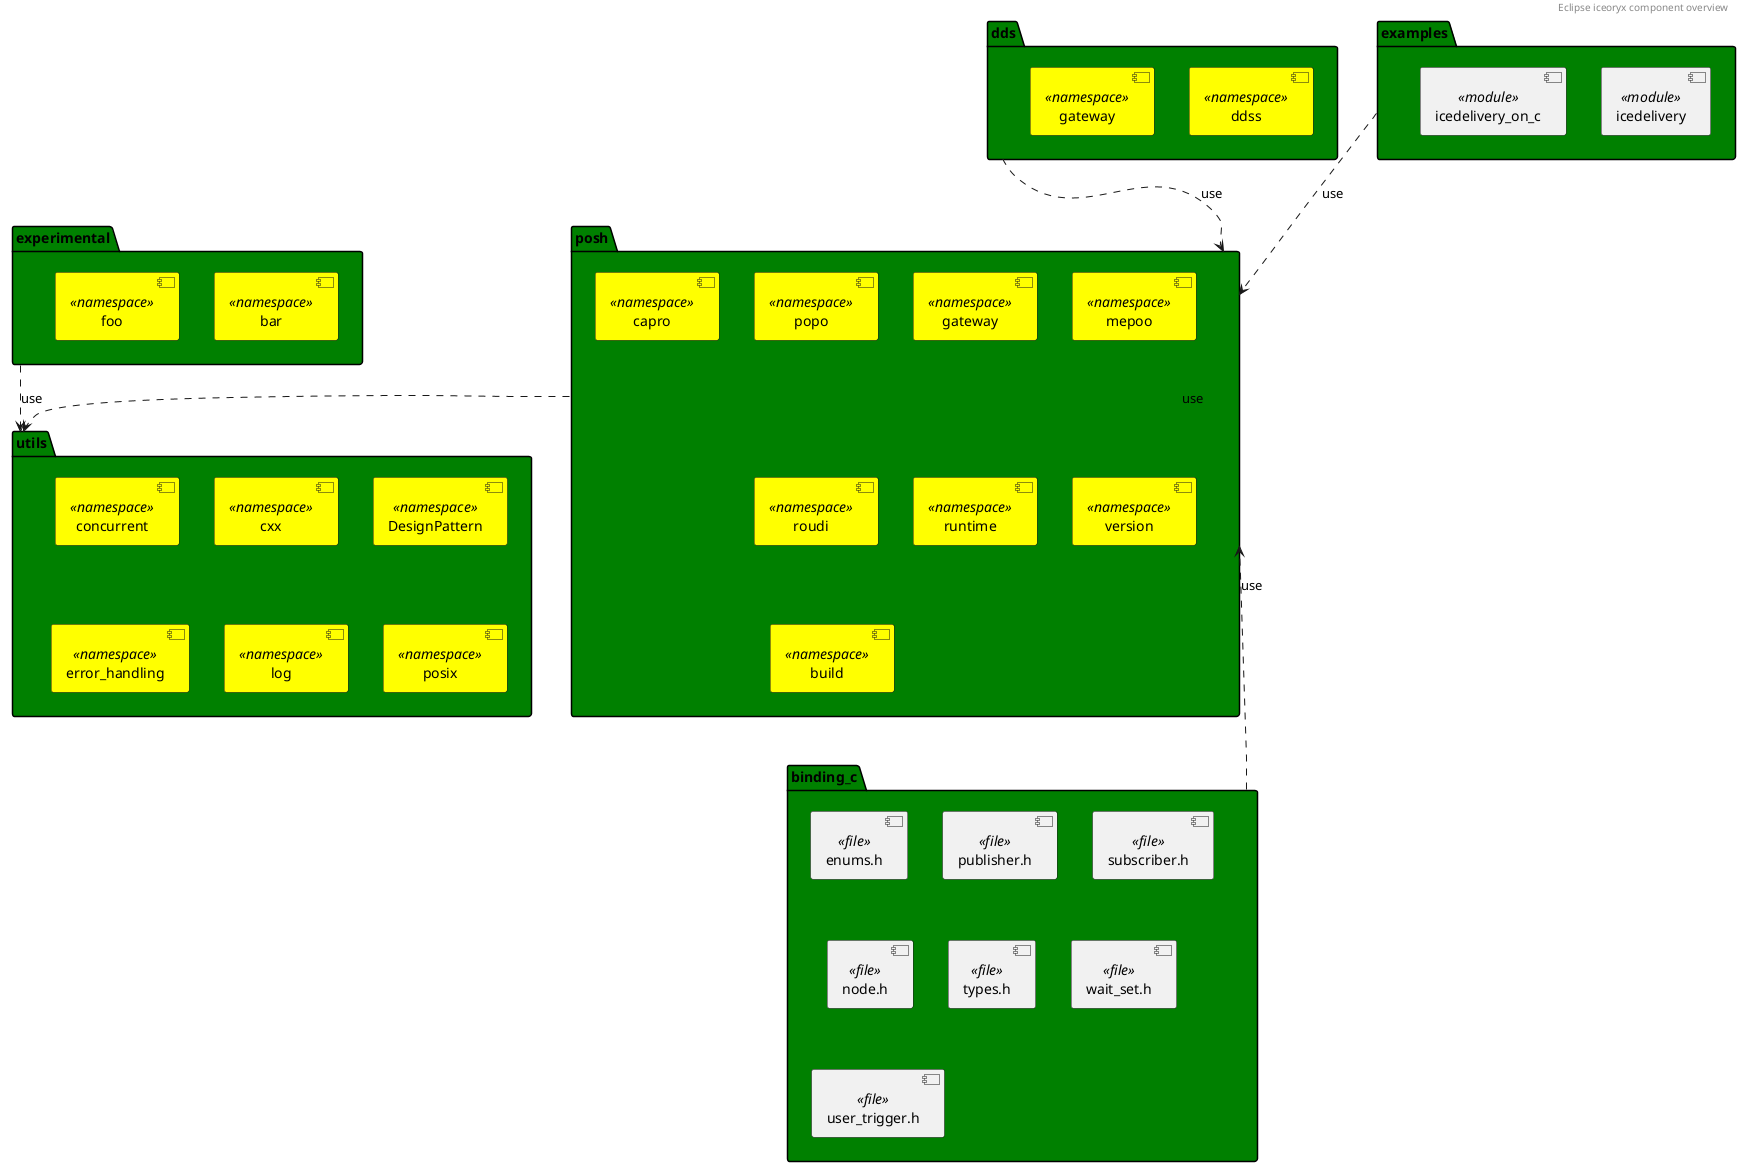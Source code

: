 @startuml Eclipse iceoryx component overview
skinparam BackgroundColor transparent
skinparam componentStyle uml2

skinparam component {
backgroundColor<<namespace>> yellow
}

skinparam package {
backgroundColor green
}

header Eclipse iceoryx component overview

package posh {
   component "capro" <<namespace>>{

   }
   component "gateway" <<namespace>> as gateway_posh
   component "mepoo" <<namespace>>
   component "popo" <<namespace>>
   component "roudi" <<namespace>>
   component "runtime" <<namespace>>
   component "version" <<namespace>>
   component "build" <<namespace>>
}

package utils  {
   component "concurrent" <<namespace>>
   component "cxx" <<namespace>>
   component "DesignPattern" <<namespace>>
   component "error_handling" <<namespace>> 
   component "log" <<namespace>>
   component "posix" <<namespace>>
}

package dds  {
   component "ddss" <<namespace>>
   component "gateway" <<namespace>> as gateway_dds
}

package binding_c  {
   component "enums.h" <<file>>
   component "publisher.h" <<file>>
   component "subscriber.h" <<file>>
   component "node.h" <<file>>
   component "types.h" <<file>>
   component "wait_set.h" <<file>>
   component "user_trigger.h" <<file>>
}

package experimental  {
   component "bar" <<namespace>>
   component "foo" <<namespace>>
}

package examples  {
   component "icedelivery" <<module>>
   component "icedelivery_on_c" <<module>>
}


posh  ..>  utils  : use
examples  ..>  posh  : use
dds  ..>  posh  : use
binding_c  ..>  posh  : use
experimental  ..>  utils  : use
@enduml

